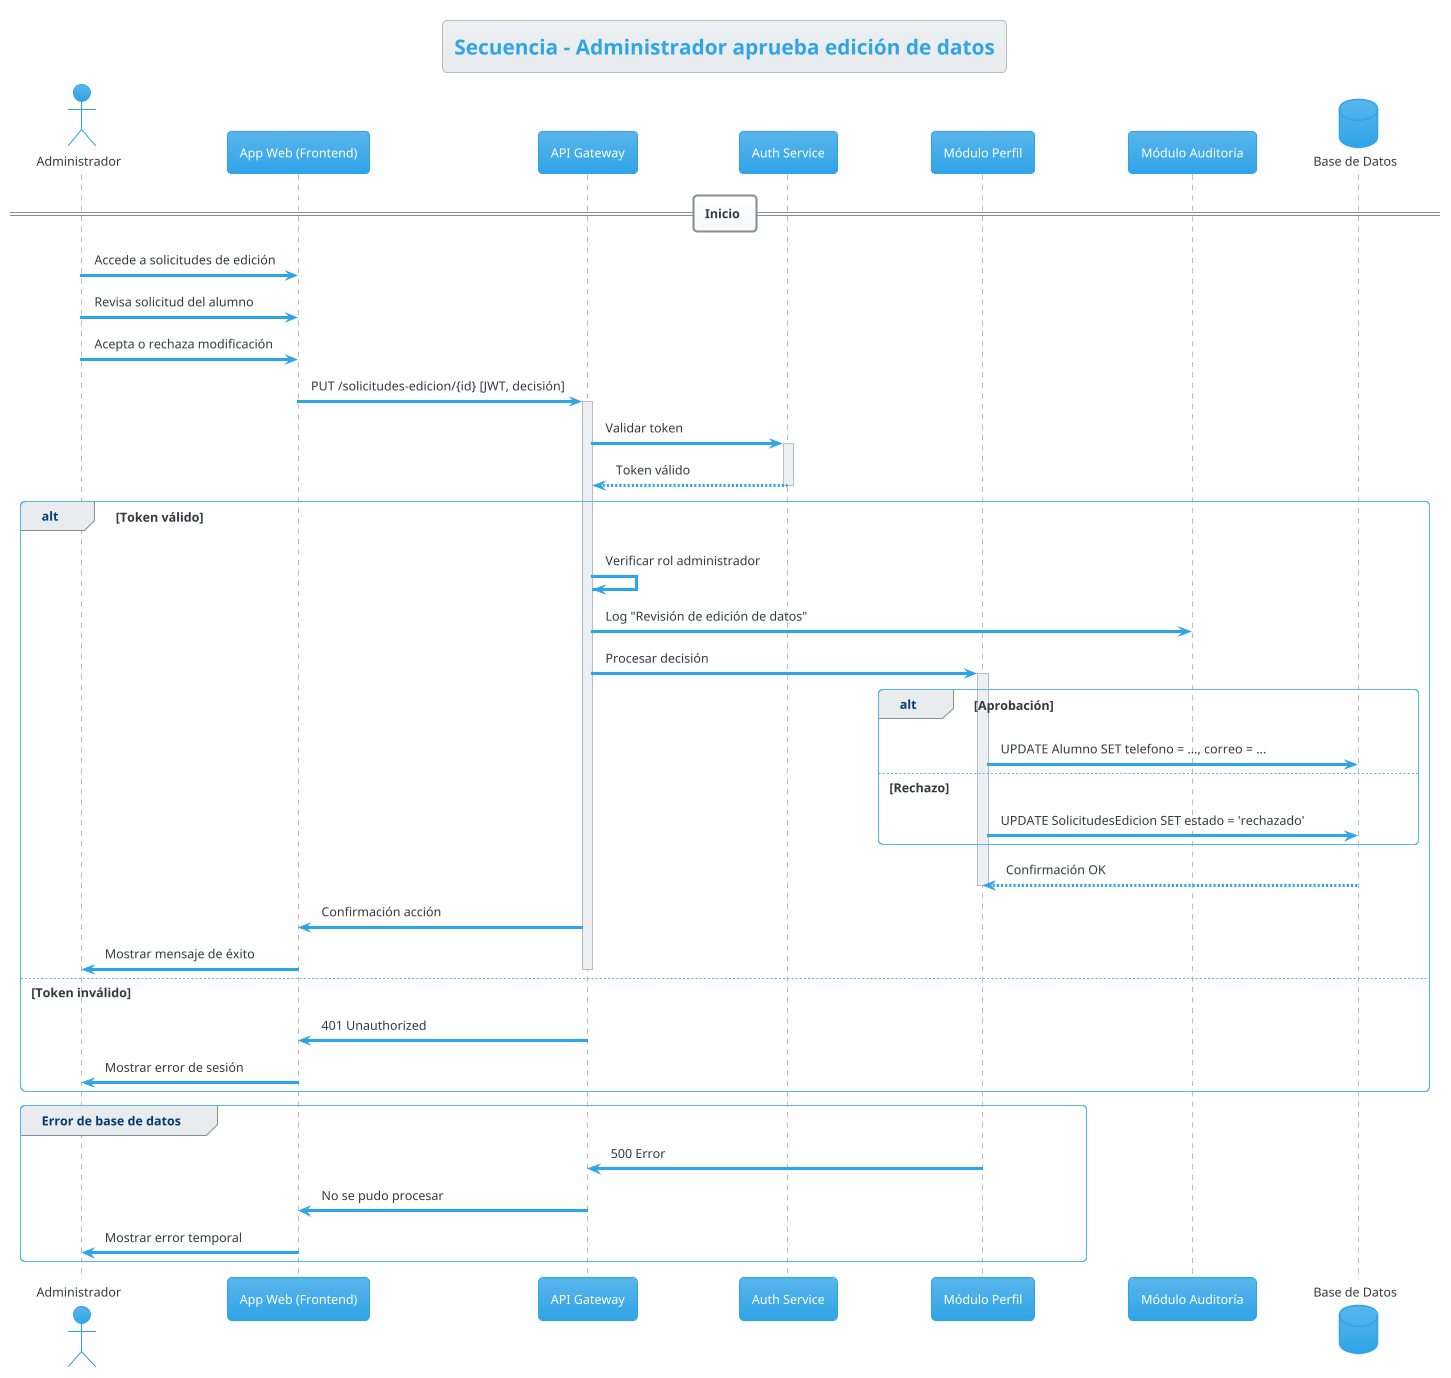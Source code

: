 @startuml S_AD04_AprobarEdicionDatos
!theme cerulean
skinparam linetype ortho

title Secuencia - Administrador aprueba edición de datos

actor "Administrador" as ADM
participant "App Web (Frontend)" as FE
participant "API Gateway" as API
participant "Auth Service" as AUTH
participant "Módulo Perfil" as PERF
participant "Módulo Auditoría" as AUD
database "Base de Datos" as DB

== Inicio ==
ADM -> FE : Accede a solicitudes de edición
ADM -> FE : Revisa solicitud del alumno
ADM -> FE : Acepta o rechaza modificación

FE -> API : PUT /solicitudes-edicion/{id} [JWT, decisión]
activate API

API -> AUTH : Validar token
activate AUTH
AUTH --> API : Token válido
deactivate AUTH

alt Token válido
    API -> API : Verificar rol administrador
    API -> AUD : Log "Revisión de edición de datos"

    API -> PERF : Procesar decisión
    activate PERF

    alt Aprobación
        PERF -> DB : UPDATE Alumno SET telefono = ..., correo = ...
    else Rechazo
        PERF -> DB : UPDATE SolicitudesEdicion SET estado = 'rechazado'
    end
    DB --> PERF : Confirmación OK
    deactivate PERF

    API -> FE : Confirmación acción
    FE -> ADM : Mostrar mensaje de éxito
    deactivate API
else Token inválido
    API -> FE : 401 Unauthorized
    FE -> ADM : Mostrar error de sesión
    deactivate API
end

group Error de base de datos
    PERF -> API : 500 Error
    API -> FE : No se pudo procesar
    FE -> ADM : Mostrar error temporal
end

@enduml
